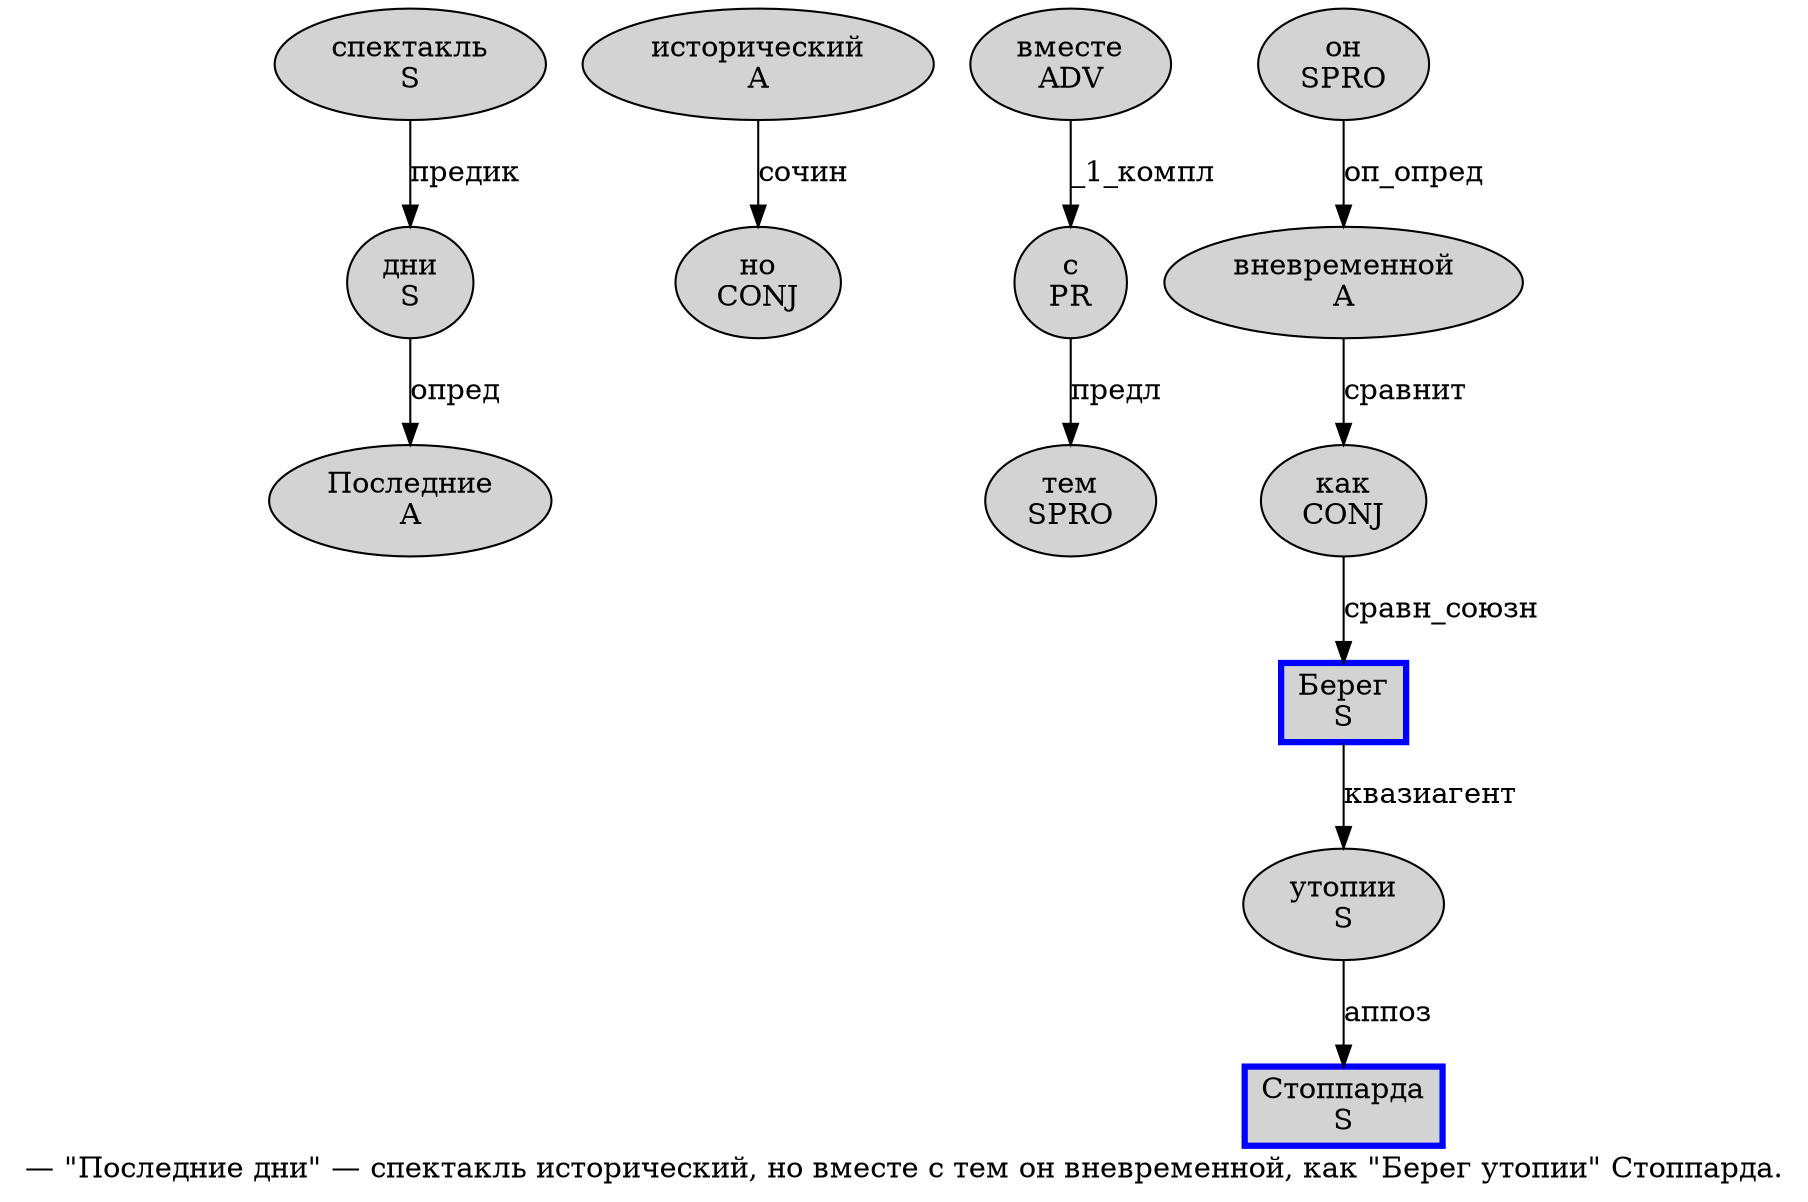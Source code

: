 digraph SENTENCE_479 {
	graph [label="— \"Последние дни\" — спектакль исторический, но вместе с тем он вневременной, как \"Берег утопии\" Стоппарда."]
	node [style=filled]
		2 [label="Последние
A" color="" fillcolor=lightgray penwidth=1 shape=ellipse]
		3 [label="дни
S" color="" fillcolor=lightgray penwidth=1 shape=ellipse]
		6 [label="спектакль
S" color="" fillcolor=lightgray penwidth=1 shape=ellipse]
		7 [label="исторический
A" color="" fillcolor=lightgray penwidth=1 shape=ellipse]
		9 [label="но
CONJ" color="" fillcolor=lightgray penwidth=1 shape=ellipse]
		10 [label="вместе
ADV" color="" fillcolor=lightgray penwidth=1 shape=ellipse]
		11 [label="с
PR" color="" fillcolor=lightgray penwidth=1 shape=ellipse]
		12 [label="тем
SPRO" color="" fillcolor=lightgray penwidth=1 shape=ellipse]
		13 [label="он
SPRO" color="" fillcolor=lightgray penwidth=1 shape=ellipse]
		14 [label="вневременной
A" color="" fillcolor=lightgray penwidth=1 shape=ellipse]
		16 [label="как
CONJ" color="" fillcolor=lightgray penwidth=1 shape=ellipse]
		18 [label="Берег
S" color=blue fillcolor=lightgray penwidth=3 shape=box]
		19 [label="утопии
S" color="" fillcolor=lightgray penwidth=1 shape=ellipse]
		21 [label="Стоппарда
S" color=blue fillcolor=lightgray penwidth=3 shape=box]
			11 -> 12 [label="предл"]
			16 -> 18 [label="сравн_союзн"]
			18 -> 19 [label="квазиагент"]
			13 -> 14 [label="оп_опред"]
			3 -> 2 [label="опред"]
			14 -> 16 [label="сравнит"]
			7 -> 9 [label="сочин"]
			10 -> 11 [label="_1_компл"]
			6 -> 3 [label="предик"]
			19 -> 21 [label="аппоз"]
}